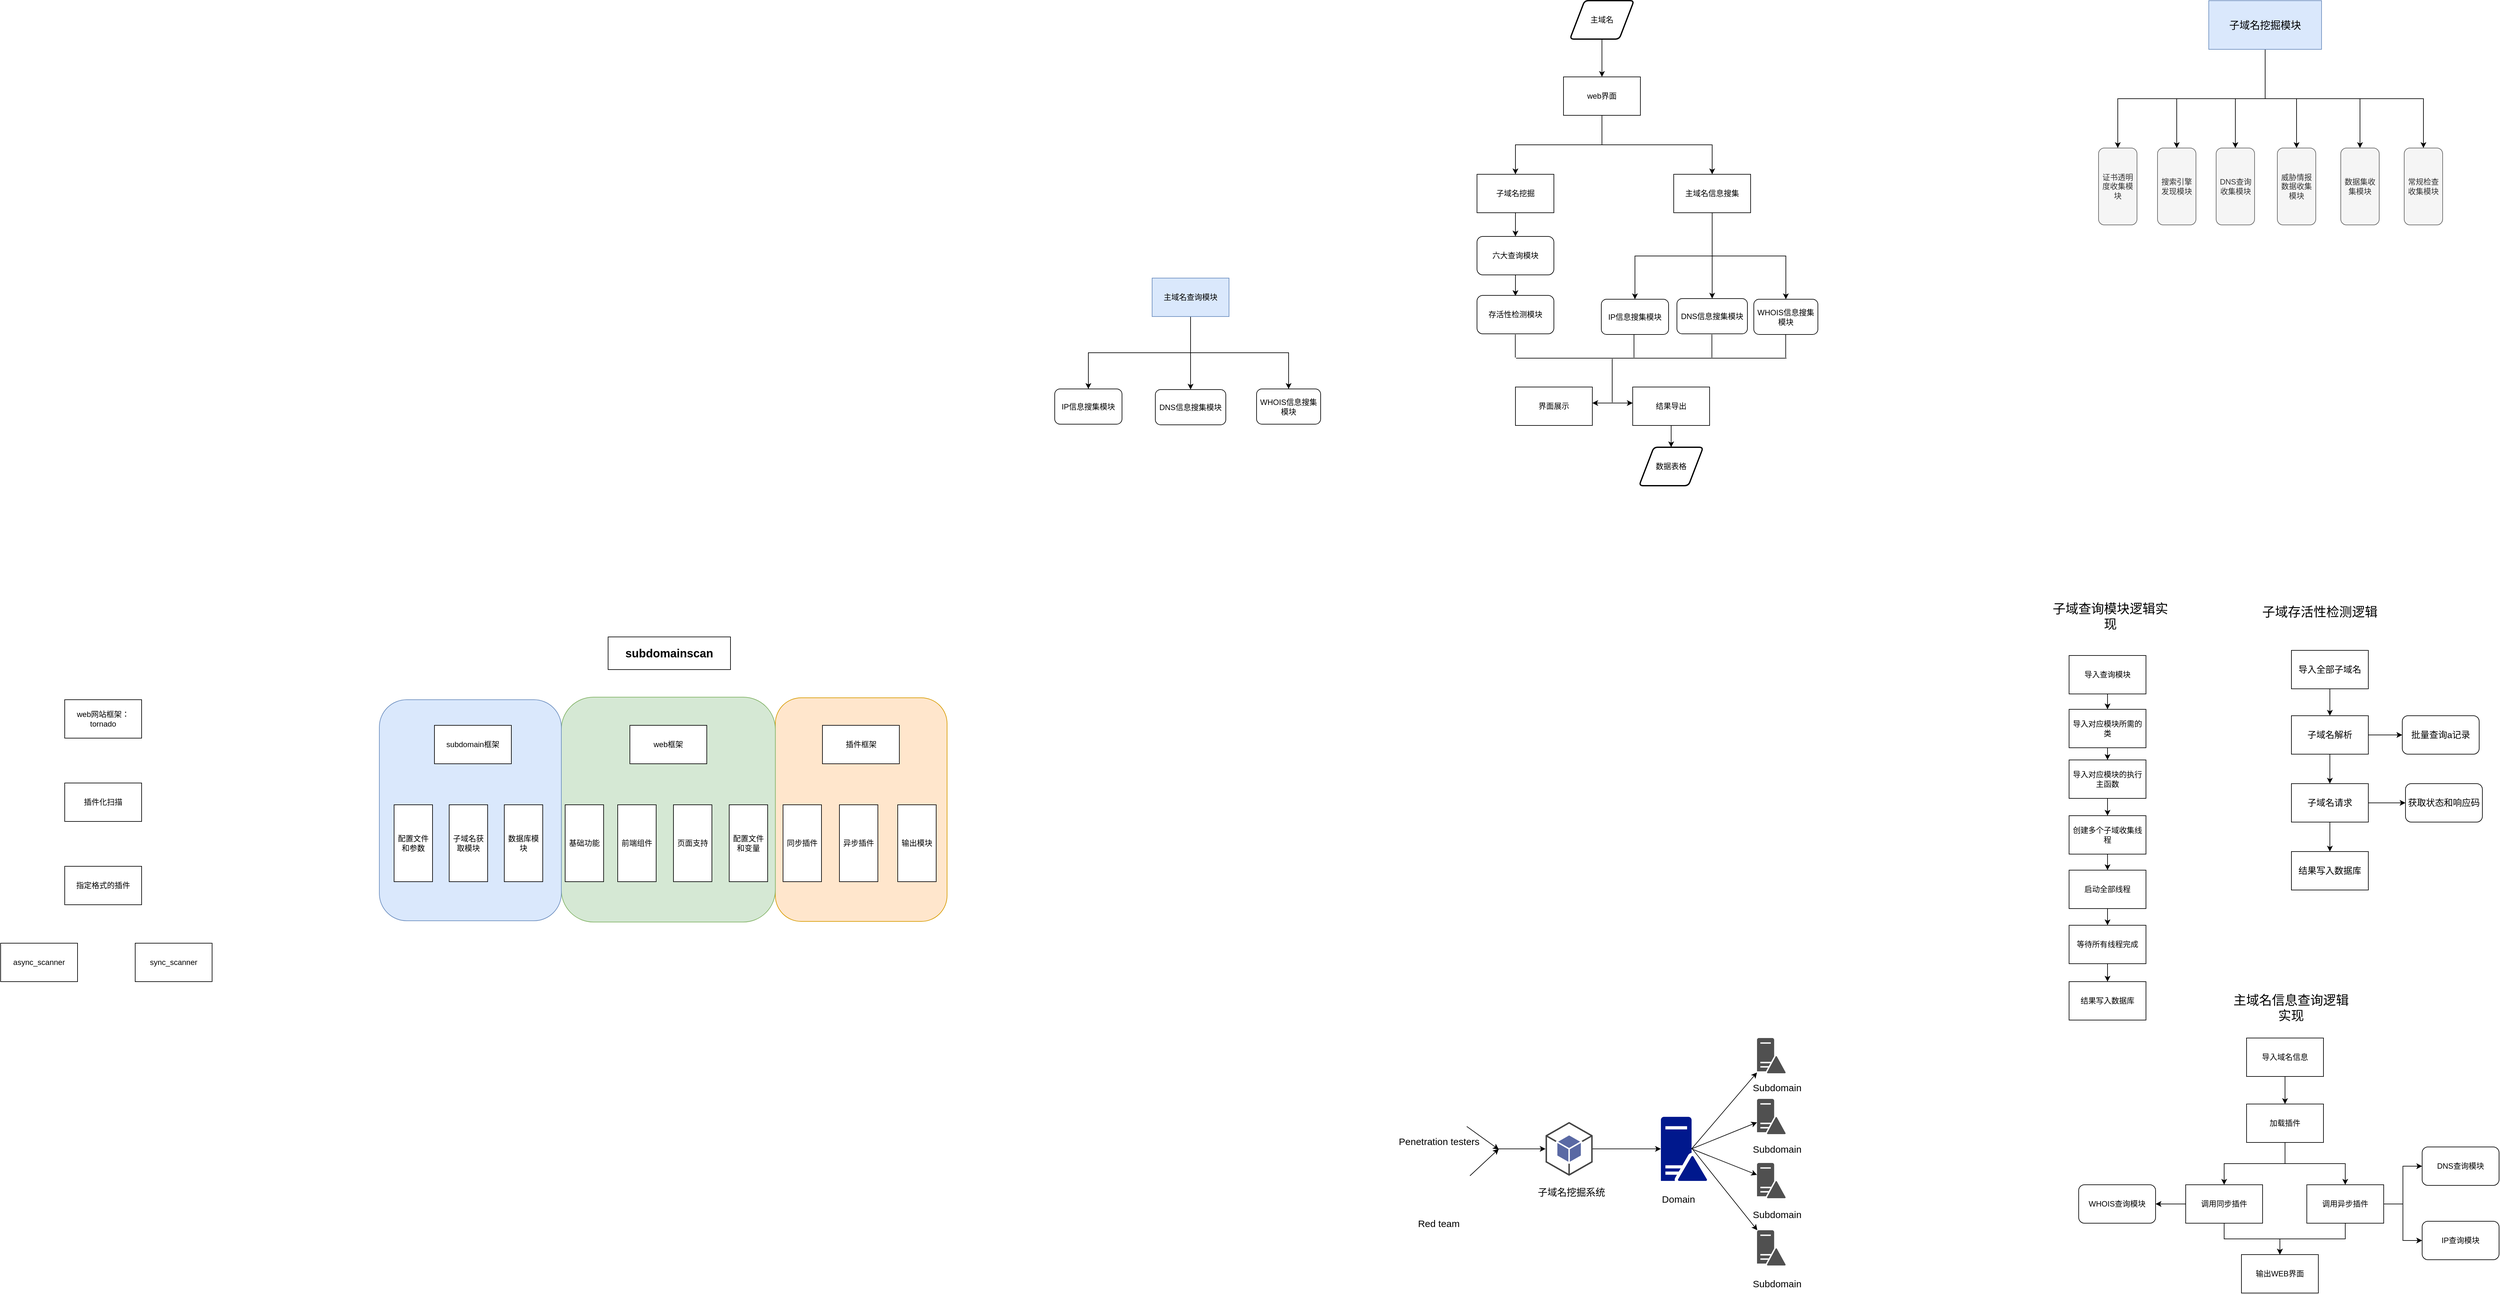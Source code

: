<mxfile version="14.5.10" type="github">
  <diagram id="-TnqgRemt8iON_DSXshh" name="第 1 页">
    <mxGraphModel dx="2092" dy="1896" grid="0" gridSize="10" guides="0" tooltips="1" connect="1" arrows="0" fold="1" page="0" pageScale="1" pageWidth="827" pageHeight="1169" math="0" shadow="0">
      <root>
        <mxCell id="0" />
        <mxCell id="1" parent="0" />
        <mxCell id="FTzmyQGYdH0gRvFszx5Y-140" value="" style="rounded=1;whiteSpace=wrap;html=1;fillColor=#ffe6cc;strokeColor=#d79b00;" vertex="1" parent="1">
          <mxGeometry x="586" y="209" width="268" height="349" as="geometry" />
        </mxCell>
        <mxCell id="FTzmyQGYdH0gRvFszx5Y-139" value="" style="rounded=1;whiteSpace=wrap;html=1;fillColor=#d5e8d4;strokeColor=#82b366;" vertex="1" parent="1">
          <mxGeometry x="252" y="208" width="334" height="351" as="geometry" />
        </mxCell>
        <mxCell id="FTzmyQGYdH0gRvFszx5Y-138" value="" style="rounded=1;whiteSpace=wrap;html=1;fillColor=#dae8fc;strokeColor=#6c8ebf;" vertex="1" parent="1">
          <mxGeometry x="-32" y="212" width="284" height="345" as="geometry" />
        </mxCell>
        <mxCell id="5hHE_V22IZPiuGBWdB13-1" value="subdomain框架" style="rounded=0;whiteSpace=wrap;html=1;" parent="1" vertex="1">
          <mxGeometry x="54" y="252" width="120" height="60" as="geometry" />
        </mxCell>
        <mxCell id="5hHE_V22IZPiuGBWdB13-2" value="&lt;b&gt;&lt;font style=&quot;font-size: 18px&quot;&gt;subdomainscan&lt;/font&gt;&lt;/b&gt;" style="rounded=0;whiteSpace=wrap;html=1;" parent="1" vertex="1">
          <mxGeometry x="325" y="114" width="191" height="51" as="geometry" />
        </mxCell>
        <mxCell id="5hHE_V22IZPiuGBWdB13-3" value="web网站框架：tornado" style="rounded=0;whiteSpace=wrap;html=1;" parent="1" vertex="1">
          <mxGeometry x="-523" y="212" width="120" height="60" as="geometry" />
        </mxCell>
        <mxCell id="5hHE_V22IZPiuGBWdB13-4" value="插件化扫描" style="rounded=0;whiteSpace=wrap;html=1;" parent="1" vertex="1">
          <mxGeometry x="-523" y="342" width="120" height="60" as="geometry" />
        </mxCell>
        <mxCell id="5hHE_V22IZPiuGBWdB13-5" value="指定格式的插件" style="rounded=0;whiteSpace=wrap;html=1;" parent="1" vertex="1">
          <mxGeometry x="-523" y="472" width="120" height="60" as="geometry" />
        </mxCell>
        <mxCell id="5hHE_V22IZPiuGBWdB13-6" value="async_scanner" style="rounded=0;whiteSpace=wrap;html=1;" parent="1" vertex="1">
          <mxGeometry x="-623" y="592" width="120" height="60" as="geometry" />
        </mxCell>
        <mxCell id="5hHE_V22IZPiuGBWdB13-7" value="&lt;span&gt;sync_scanner&lt;/span&gt;" style="rounded=0;whiteSpace=wrap;html=1;" parent="1" vertex="1">
          <mxGeometry x="-413" y="592" width="120" height="60" as="geometry" />
        </mxCell>
        <mxCell id="2zgNddeZh391g8JpcmfO-1" value="web框架" style="rounded=0;whiteSpace=wrap;html=1;" parent="1" vertex="1">
          <mxGeometry x="359" y="252" width="120" height="60" as="geometry" />
        </mxCell>
        <mxCell id="2zgNddeZh391g8JpcmfO-2" value="插件框架" style="rounded=0;whiteSpace=wrap;html=1;" parent="1" vertex="1">
          <mxGeometry x="659.5" y="252" width="120" height="60" as="geometry" />
        </mxCell>
        <mxCell id="2zgNddeZh391g8JpcmfO-3" value="基础功能" style="rounded=0;whiteSpace=wrap;html=1;direction=south;" parent="1" vertex="1">
          <mxGeometry x="258" y="376" width="60" height="120" as="geometry" />
        </mxCell>
        <mxCell id="2zgNddeZh391g8JpcmfO-4" value="" style="shape=image;html=1;verticalAlign=top;verticalLabelPosition=bottom;labelBackgroundColor=#ffffff;imageAspect=0;aspect=fixed;image=https://cdn0.iconfinder.com/data/icons/cyber-security-solid-threat-protection/512/Hacker_anonymous-128.png" parent="1" vertex="1">
          <mxGeometry x="1586" y="799" width="80" height="80" as="geometry" />
        </mxCell>
        <mxCell id="2zgNddeZh391g8JpcmfO-5" value="" style="shape=image;html=1;verticalAlign=top;verticalLabelPosition=bottom;labelBackgroundColor=#ffffff;imageAspect=0;aspect=fixed;image=https://cdn0.iconfinder.com/data/icons/kameleon-free-pack/110/Hacker-128.png" parent="1" vertex="1">
          <mxGeometry x="1572" y="920" width="109" height="109" as="geometry" />
        </mxCell>
        <mxCell id="2zgNddeZh391g8JpcmfO-7" value="" style="aspect=fixed;pointerEvents=1;shadow=0;dashed=0;html=1;strokeColor=none;labelPosition=center;verticalLabelPosition=bottom;verticalAlign=top;align=center;fillColor=#00188D;shape=mxgraph.mscae.enterprise.domain_controller" parent="1" vertex="1">
          <mxGeometry x="1968" y="863" width="72" height="100" as="geometry" />
        </mxCell>
        <mxCell id="2zgNddeZh391g8JpcmfO-9" value="" style="pointerEvents=1;shadow=0;dashed=0;html=1;strokeColor=none;fillColor=#505050;labelPosition=center;verticalLabelPosition=bottom;verticalAlign=top;outlineConnect=0;align=center;shape=mxgraph.office.servers.domain_controller;" parent="1" vertex="1">
          <mxGeometry x="2118" y="740" width="45" height="55" as="geometry" />
        </mxCell>
        <mxCell id="2zgNddeZh391g8JpcmfO-10" value="" style="pointerEvents=1;shadow=0;dashed=0;html=1;strokeColor=none;fillColor=#505050;labelPosition=center;verticalLabelPosition=bottom;verticalAlign=top;outlineConnect=0;align=center;shape=mxgraph.office.servers.domain_controller;" parent="1" vertex="1">
          <mxGeometry x="2118" y="1040" width="45" height="55" as="geometry" />
        </mxCell>
        <mxCell id="2zgNddeZh391g8JpcmfO-11" value="" style="pointerEvents=1;shadow=0;dashed=0;html=1;strokeColor=none;fillColor=#505050;labelPosition=center;verticalLabelPosition=bottom;verticalAlign=top;outlineConnect=0;align=center;shape=mxgraph.office.servers.domain_controller;" parent="1" vertex="1">
          <mxGeometry x="2118" y="935" width="45" height="55" as="geometry" />
        </mxCell>
        <mxCell id="2zgNddeZh391g8JpcmfO-12" value="" style="pointerEvents=1;shadow=0;dashed=0;html=1;strokeColor=none;fillColor=#505050;labelPosition=center;verticalLabelPosition=bottom;verticalAlign=top;outlineConnect=0;align=center;shape=mxgraph.office.servers.domain_controller;" parent="1" vertex="1">
          <mxGeometry x="2118" y="835" width="45" height="55" as="geometry" />
        </mxCell>
        <mxCell id="2zgNddeZh391g8JpcmfO-14" value="" style="outlineConnect=0;dashed=0;verticalLabelPosition=bottom;verticalAlign=top;align=center;html=1;shape=mxgraph.aws3.android;fillColor=#5A69A4;gradientColor=none;" parent="1" vertex="1">
          <mxGeometry x="1788" y="871" width="73.5" height="84" as="geometry" />
        </mxCell>
        <mxCell id="2zgNddeZh391g8JpcmfO-15" value="" style="endArrow=classic;html=1;entryX=0;entryY=0.5;entryDx=0;entryDy=0;entryPerimeter=0;" parent="1" target="2zgNddeZh391g8JpcmfO-14" edge="1">
          <mxGeometry width="50" height="50" relative="1" as="geometry">
            <mxPoint x="1713" y="913" as="sourcePoint" />
            <mxPoint x="1906" y="1030" as="targetPoint" />
          </mxGeometry>
        </mxCell>
        <mxCell id="2zgNddeZh391g8JpcmfO-16" value="" style="endArrow=classic;html=1;exitX=1;exitY=1;exitDx=0;exitDy=0;" parent="1" edge="1">
          <mxGeometry width="50" height="50" relative="1" as="geometry">
            <mxPoint x="1665" y="878" as="sourcePoint" />
            <mxPoint x="1715" y="914" as="targetPoint" />
          </mxGeometry>
        </mxCell>
        <mxCell id="2zgNddeZh391g8JpcmfO-17" value="" style="endArrow=classic;html=1;" parent="1" edge="1">
          <mxGeometry width="50" height="50" relative="1" as="geometry">
            <mxPoint x="1670" y="955" as="sourcePoint" />
            <mxPoint x="1715" y="913" as="targetPoint" />
          </mxGeometry>
        </mxCell>
        <mxCell id="2zgNddeZh391g8JpcmfO-18" value="&lt;font style=&quot;font-size: 15px&quot;&gt;Red team&lt;/font&gt;" style="text;html=1;strokeColor=none;fillColor=none;align=center;verticalAlign=middle;whiteSpace=wrap;rounded=0;" parent="1" vertex="1">
          <mxGeometry x="1570" y="1009" width="103" height="40" as="geometry" />
        </mxCell>
        <mxCell id="2zgNddeZh391g8JpcmfO-19" value="&lt;font style=&quot;font-size: 15px&quot;&gt;Penetration testers&lt;/font&gt;" style="text;whiteSpace=wrap;html=1;" parent="1" vertex="1">
          <mxGeometry x="1557" y="886" width="166.94" height="36.59" as="geometry" />
        </mxCell>
        <mxCell id="2zgNddeZh391g8JpcmfO-22" value="&lt;font style=&quot;font-size: 15px&quot;&gt;子域名挖掘系统&lt;/font&gt;" style="text;html=1;strokeColor=none;fillColor=none;align=center;verticalAlign=middle;whiteSpace=wrap;rounded=0;" parent="1" vertex="1">
          <mxGeometry x="1760" y="970" width="137.25" height="20" as="geometry" />
        </mxCell>
        <mxCell id="2zgNddeZh391g8JpcmfO-24" value="&lt;font style=&quot;font-size: 15px&quot;&gt;Domain&lt;/font&gt;" style="text;html=1;strokeColor=none;fillColor=none;align=center;verticalAlign=middle;whiteSpace=wrap;rounded=0;" parent="1" vertex="1">
          <mxGeometry x="1927" y="981" width="137.25" height="20" as="geometry" />
        </mxCell>
        <mxCell id="2zgNddeZh391g8JpcmfO-26" value="" style="endArrow=classic;html=1;exitX=1;exitY=0.5;exitDx=0;exitDy=0;exitPerimeter=0;entryX=0;entryY=0.5;entryDx=0;entryDy=0;entryPerimeter=0;" parent="1" source="2zgNddeZh391g8JpcmfO-14" target="2zgNddeZh391g8JpcmfO-7" edge="1">
          <mxGeometry width="50" height="50" relative="1" as="geometry">
            <mxPoint x="1945" y="1015" as="sourcePoint" />
            <mxPoint x="1995" y="965" as="targetPoint" />
          </mxGeometry>
        </mxCell>
        <mxCell id="2zgNddeZh391g8JpcmfO-27" value="&lt;font style=&quot;font-size: 15px&quot;&gt;Subdomain&lt;/font&gt;" style="text;html=1;strokeColor=none;fillColor=none;align=center;verticalAlign=middle;whiteSpace=wrap;rounded=0;" parent="1" vertex="1">
          <mxGeometry x="2081" y="807" width="137.25" height="20" as="geometry" />
        </mxCell>
        <mxCell id="2zgNddeZh391g8JpcmfO-29" value="&lt;font style=&quot;font-size: 15px&quot;&gt;Subdomain&lt;/font&gt;" style="text;html=1;strokeColor=none;fillColor=none;align=center;verticalAlign=middle;whiteSpace=wrap;rounded=0;" parent="1" vertex="1">
          <mxGeometry x="2081" y="1005" width="137.25" height="20" as="geometry" />
        </mxCell>
        <mxCell id="2zgNddeZh391g8JpcmfO-30" value="&lt;font style=&quot;font-size: 15px&quot;&gt;Subdomain&lt;/font&gt;" style="text;html=1;strokeColor=none;fillColor=none;align=center;verticalAlign=middle;whiteSpace=wrap;rounded=0;" parent="1" vertex="1">
          <mxGeometry x="2081" y="902.59" width="137.25" height="20" as="geometry" />
        </mxCell>
        <mxCell id="2zgNddeZh391g8JpcmfO-31" value="&lt;font style=&quot;font-size: 15px&quot;&gt;Subdomain&lt;/font&gt;" style="text;html=1;strokeColor=none;fillColor=none;align=center;verticalAlign=middle;whiteSpace=wrap;rounded=0;" parent="1" vertex="1">
          <mxGeometry x="2081" y="1113" width="137.25" height="20" as="geometry" />
        </mxCell>
        <mxCell id="2zgNddeZh391g8JpcmfO-32" value="" style="endArrow=classic;html=1;exitX=0.665;exitY=0.5;exitDx=0;exitDy=0;exitPerimeter=0;" parent="1" source="2zgNddeZh391g8JpcmfO-7" target="2zgNddeZh391g8JpcmfO-9" edge="1">
          <mxGeometry width="50" height="50" relative="1" as="geometry">
            <mxPoint x="1748" y="1127" as="sourcePoint" />
            <mxPoint x="1798" y="1077" as="targetPoint" />
          </mxGeometry>
        </mxCell>
        <mxCell id="2zgNddeZh391g8JpcmfO-33" value="" style="endArrow=classic;html=1;exitX=0.665;exitY=0.5;exitDx=0;exitDy=0;exitPerimeter=0;" parent="1" source="2zgNddeZh391g8JpcmfO-7" target="2zgNddeZh391g8JpcmfO-12" edge="1">
          <mxGeometry width="50" height="50" relative="1" as="geometry">
            <mxPoint x="1849" y="1103" as="sourcePoint" />
            <mxPoint x="1899" y="1053" as="targetPoint" />
          </mxGeometry>
        </mxCell>
        <mxCell id="2zgNddeZh391g8JpcmfO-34" value="" style="endArrow=classic;html=1;exitX=0.665;exitY=0.5;exitDx=0;exitDy=0;exitPerimeter=0;" parent="1" source="2zgNddeZh391g8JpcmfO-7" target="2zgNddeZh391g8JpcmfO-11" edge="1">
          <mxGeometry width="50" height="50" relative="1" as="geometry">
            <mxPoint x="1846" y="1101" as="sourcePoint" />
            <mxPoint x="1896" y="1051" as="targetPoint" />
          </mxGeometry>
        </mxCell>
        <mxCell id="2zgNddeZh391g8JpcmfO-35" value="" style="endArrow=classic;html=1;" parent="1" target="2zgNddeZh391g8JpcmfO-10" edge="1">
          <mxGeometry width="50" height="50" relative="1" as="geometry">
            <mxPoint x="2017" y="913" as="sourcePoint" />
            <mxPoint x="1880" y="1033" as="targetPoint" />
          </mxGeometry>
        </mxCell>
        <mxCell id="FTzmyQGYdH0gRvFszx5Y-32" style="edgeStyle=orthogonalEdgeStyle;rounded=0;orthogonalLoop=1;jettySize=auto;html=1;exitX=0.5;exitY=1;exitDx=0;exitDy=0;" edge="1" parent="1" source="FTzmyQGYdH0gRvFszx5Y-19" target="FTzmyQGYdH0gRvFszx5Y-21">
          <mxGeometry relative="1" as="geometry" />
        </mxCell>
        <mxCell id="FTzmyQGYdH0gRvFszx5Y-33" style="edgeStyle=orthogonalEdgeStyle;rounded=0;orthogonalLoop=1;jettySize=auto;html=1;exitX=0.5;exitY=1;exitDx=0;exitDy=0;" edge="1" parent="1" source="FTzmyQGYdH0gRvFszx5Y-19" target="FTzmyQGYdH0gRvFszx5Y-20">
          <mxGeometry relative="1" as="geometry" />
        </mxCell>
        <mxCell id="FTzmyQGYdH0gRvFszx5Y-19" value="web界面" style="rounded=0;whiteSpace=wrap;html=1;" vertex="1" parent="1">
          <mxGeometry x="1816" y="-760" width="120" height="60" as="geometry" />
        </mxCell>
        <mxCell id="FTzmyQGYdH0gRvFszx5Y-42" style="edgeStyle=orthogonalEdgeStyle;rounded=0;orthogonalLoop=1;jettySize=auto;html=1;entryX=0.5;entryY=0;entryDx=0;entryDy=0;" edge="1" parent="1" source="FTzmyQGYdH0gRvFszx5Y-20" target="FTzmyQGYdH0gRvFszx5Y-41">
          <mxGeometry relative="1" as="geometry" />
        </mxCell>
        <mxCell id="FTzmyQGYdH0gRvFszx5Y-20" value="子域名挖掘" style="rounded=0;whiteSpace=wrap;html=1;" vertex="1" parent="1">
          <mxGeometry x="1681" y="-608" width="120" height="60" as="geometry" />
        </mxCell>
        <mxCell id="FTzmyQGYdH0gRvFszx5Y-38" style="edgeStyle=orthogonalEdgeStyle;rounded=0;orthogonalLoop=1;jettySize=auto;html=1;exitX=0.5;exitY=1;exitDx=0;exitDy=0;" edge="1" parent="1" source="FTzmyQGYdH0gRvFszx5Y-21" target="FTzmyQGYdH0gRvFszx5Y-35">
          <mxGeometry relative="1" as="geometry" />
        </mxCell>
        <mxCell id="FTzmyQGYdH0gRvFszx5Y-39" style="edgeStyle=orthogonalEdgeStyle;rounded=0;orthogonalLoop=1;jettySize=auto;html=1;entryX=0.5;entryY=0;entryDx=0;entryDy=0;" edge="1" parent="1" source="FTzmyQGYdH0gRvFszx5Y-21" target="FTzmyQGYdH0gRvFszx5Y-36">
          <mxGeometry relative="1" as="geometry" />
        </mxCell>
        <mxCell id="FTzmyQGYdH0gRvFszx5Y-40" style="edgeStyle=orthogonalEdgeStyle;rounded=0;orthogonalLoop=1;jettySize=auto;html=1;exitX=0.5;exitY=1;exitDx=0;exitDy=0;" edge="1" parent="1" source="FTzmyQGYdH0gRvFszx5Y-21" target="FTzmyQGYdH0gRvFszx5Y-37">
          <mxGeometry relative="1" as="geometry" />
        </mxCell>
        <mxCell id="FTzmyQGYdH0gRvFszx5Y-21" value="主域名信息搜集" style="rounded=0;whiteSpace=wrap;html=1;" vertex="1" parent="1">
          <mxGeometry x="1988" y="-608" width="120" height="60" as="geometry" />
        </mxCell>
        <mxCell id="FTzmyQGYdH0gRvFszx5Y-50" style="edgeStyle=orthogonalEdgeStyle;rounded=0;orthogonalLoop=1;jettySize=auto;html=1;entryX=0.5;entryY=0;entryDx=0;entryDy=0;" edge="1" parent="1" source="FTzmyQGYdH0gRvFszx5Y-23" target="FTzmyQGYdH0gRvFszx5Y-49">
          <mxGeometry relative="1" as="geometry" />
        </mxCell>
        <mxCell id="FTzmyQGYdH0gRvFszx5Y-23" value="结果导出" style="rounded=0;whiteSpace=wrap;html=1;" vertex="1" parent="1">
          <mxGeometry x="1924" y="-276" width="120" height="60" as="geometry" />
        </mxCell>
        <mxCell id="FTzmyQGYdH0gRvFszx5Y-24" value="界面展示" style="rounded=0;whiteSpace=wrap;html=1;" vertex="1" parent="1">
          <mxGeometry x="1741" y="-276" width="120" height="60" as="geometry" />
        </mxCell>
        <mxCell id="FTzmyQGYdH0gRvFszx5Y-31" style="edgeStyle=orthogonalEdgeStyle;rounded=0;orthogonalLoop=1;jettySize=auto;html=1;entryX=0.5;entryY=0;entryDx=0;entryDy=0;" edge="1" parent="1" source="FTzmyQGYdH0gRvFszx5Y-26" target="FTzmyQGYdH0gRvFszx5Y-19">
          <mxGeometry relative="1" as="geometry" />
        </mxCell>
        <mxCell id="FTzmyQGYdH0gRvFszx5Y-26" value="主域名" style="shape=parallelogram;html=1;strokeWidth=2;perimeter=parallelogramPerimeter;whiteSpace=wrap;rounded=1;arcSize=12;size=0.23;" vertex="1" parent="1">
          <mxGeometry x="1826" y="-879" width="100" height="60" as="geometry" />
        </mxCell>
        <mxCell id="FTzmyQGYdH0gRvFszx5Y-35" value="IP信息搜集模块" style="rounded=1;whiteSpace=wrap;html=1;" vertex="1" parent="1">
          <mxGeometry x="1875" y="-413" width="105" height="55" as="geometry" />
        </mxCell>
        <mxCell id="FTzmyQGYdH0gRvFszx5Y-36" value="DNS信息搜集模块" style="rounded=1;whiteSpace=wrap;html=1;" vertex="1" parent="1">
          <mxGeometry x="1993" y="-414" width="110" height="55" as="geometry" />
        </mxCell>
        <mxCell id="FTzmyQGYdH0gRvFszx5Y-37" value="WHOIS信息搜集模块" style="rounded=1;whiteSpace=wrap;html=1;" vertex="1" parent="1">
          <mxGeometry x="2113" y="-413" width="100" height="55" as="geometry" />
        </mxCell>
        <mxCell id="FTzmyQGYdH0gRvFszx5Y-43" style="edgeStyle=orthogonalEdgeStyle;rounded=0;orthogonalLoop=1;jettySize=auto;html=1;" edge="1" parent="1" source="FTzmyQGYdH0gRvFszx5Y-41">
          <mxGeometry relative="1" as="geometry">
            <mxPoint x="1741" y="-418" as="targetPoint" />
          </mxGeometry>
        </mxCell>
        <mxCell id="FTzmyQGYdH0gRvFszx5Y-41" value="六大查询模块" style="rounded=1;whiteSpace=wrap;html=1;" vertex="1" parent="1">
          <mxGeometry x="1681" y="-511" width="120" height="60" as="geometry" />
        </mxCell>
        <mxCell id="FTzmyQGYdH0gRvFszx5Y-49" value="数据表格" style="shape=parallelogram;html=1;strokeWidth=2;perimeter=parallelogramPerimeter;whiteSpace=wrap;rounded=1;arcSize=12;size=0.23;" vertex="1" parent="1">
          <mxGeometry x="1934" y="-182" width="100" height="60" as="geometry" />
        </mxCell>
        <mxCell id="FTzmyQGYdH0gRvFszx5Y-52" value="" style="endArrow=none;html=1;" edge="1" parent="1">
          <mxGeometry width="50" height="50" relative="1" as="geometry">
            <mxPoint x="1892" y="-252" as="sourcePoint" />
            <mxPoint x="1892" y="-320" as="targetPoint" />
          </mxGeometry>
        </mxCell>
        <mxCell id="FTzmyQGYdH0gRvFszx5Y-57" value="" style="endArrow=none;html=1;strokeColor=#000000;" edge="1" parent="1">
          <mxGeometry width="50" height="50" relative="1" as="geometry">
            <mxPoint x="1742" y="-321" as="sourcePoint" />
            <mxPoint x="2164" y="-321" as="targetPoint" />
          </mxGeometry>
        </mxCell>
        <mxCell id="FTzmyQGYdH0gRvFszx5Y-58" value="" style="endArrow=none;html=1;strokeColor=#000000;" edge="1" parent="1">
          <mxGeometry width="50" height="50" relative="1" as="geometry">
            <mxPoint x="1926" y="-322" as="sourcePoint" />
            <mxPoint x="1926" y="-358" as="targetPoint" />
          </mxGeometry>
        </mxCell>
        <mxCell id="FTzmyQGYdH0gRvFszx5Y-59" value="" style="endArrow=none;html=1;strokeColor=#000000;" edge="1" parent="1">
          <mxGeometry width="50" height="50" relative="1" as="geometry">
            <mxPoint x="2162.76" y="-322" as="sourcePoint" />
            <mxPoint x="2162.76" y="-358" as="targetPoint" />
          </mxGeometry>
        </mxCell>
        <mxCell id="FTzmyQGYdH0gRvFszx5Y-60" value="" style="endArrow=none;html=1;strokeColor=#000000;" edge="1" parent="1">
          <mxGeometry width="50" height="50" relative="1" as="geometry">
            <mxPoint x="2047.58" y="-322" as="sourcePoint" />
            <mxPoint x="2047.58" y="-358" as="targetPoint" />
          </mxGeometry>
        </mxCell>
        <mxCell id="FTzmyQGYdH0gRvFszx5Y-61" value="" style="endArrow=none;html=1;strokeColor=#000000;" edge="1" parent="1">
          <mxGeometry width="50" height="50" relative="1" as="geometry">
            <mxPoint x="1740.8" y="-322" as="sourcePoint" />
            <mxPoint x="1740.8" y="-358" as="targetPoint" />
          </mxGeometry>
        </mxCell>
        <mxCell id="FTzmyQGYdH0gRvFszx5Y-62" value="" style="endArrow=classic;html=1;strokeColor=#000000;" edge="1" parent="1">
          <mxGeometry width="50" height="50" relative="1" as="geometry">
            <mxPoint x="1898" y="-251" as="sourcePoint" />
            <mxPoint x="1861" y="-251" as="targetPoint" />
          </mxGeometry>
        </mxCell>
        <mxCell id="FTzmyQGYdH0gRvFszx5Y-63" value="" style="endArrow=classic;html=1;strokeColor=#000000;" edge="1" parent="1">
          <mxGeometry width="50" height="50" relative="1" as="geometry">
            <mxPoint x="1887" y="-251" as="sourcePoint" />
            <mxPoint x="1924" y="-251" as="targetPoint" />
          </mxGeometry>
        </mxCell>
        <mxCell id="FTzmyQGYdH0gRvFszx5Y-64" value="证书透明度收集模块" style="rounded=1;whiteSpace=wrap;html=1;direction=south;fillColor=#f5f5f5;strokeColor=#666666;fontColor=#333333;" vertex="1" parent="1">
          <mxGeometry x="2651" y="-649" width="60" height="120" as="geometry" />
        </mxCell>
        <mxCell id="FTzmyQGYdH0gRvFszx5Y-72" style="edgeStyle=elbowEdgeStyle;rounded=0;orthogonalLoop=1;jettySize=auto;html=1;exitX=0.5;exitY=1;exitDx=0;exitDy=0;entryX=0;entryY=0.5;entryDx=0;entryDy=0;startArrow=none;startFill=0;endArrow=classic;endFill=1;strokeColor=#000000;elbow=vertical;" edge="1" parent="1" source="FTzmyQGYdH0gRvFszx5Y-65" target="FTzmyQGYdH0gRvFszx5Y-64">
          <mxGeometry relative="1" as="geometry" />
        </mxCell>
        <mxCell id="FTzmyQGYdH0gRvFszx5Y-73" style="edgeStyle=elbowEdgeStyle;rounded=0;orthogonalLoop=1;jettySize=auto;elbow=vertical;html=1;exitX=0.5;exitY=1;exitDx=0;exitDy=0;entryX=0;entryY=0.5;entryDx=0;entryDy=0;startArrow=none;startFill=0;endArrow=classic;endFill=1;strokeColor=#000000;" edge="1" parent="1" source="FTzmyQGYdH0gRvFszx5Y-65" target="FTzmyQGYdH0gRvFszx5Y-70">
          <mxGeometry relative="1" as="geometry" />
        </mxCell>
        <mxCell id="FTzmyQGYdH0gRvFszx5Y-74" style="edgeStyle=elbowEdgeStyle;rounded=0;orthogonalLoop=1;jettySize=auto;elbow=vertical;html=1;exitX=0.5;exitY=1;exitDx=0;exitDy=0;entryX=0;entryY=0.5;entryDx=0;entryDy=0;startArrow=none;startFill=0;endArrow=classic;endFill=1;strokeColor=#000000;" edge="1" parent="1" source="FTzmyQGYdH0gRvFszx5Y-65" target="FTzmyQGYdH0gRvFszx5Y-69">
          <mxGeometry relative="1" as="geometry" />
        </mxCell>
        <mxCell id="FTzmyQGYdH0gRvFszx5Y-75" style="edgeStyle=elbowEdgeStyle;rounded=0;orthogonalLoop=1;jettySize=auto;elbow=vertical;html=1;exitX=0.5;exitY=1;exitDx=0;exitDy=0;startArrow=none;startFill=0;endArrow=classic;endFill=1;strokeColor=#000000;" edge="1" parent="1" source="FTzmyQGYdH0gRvFszx5Y-65" target="FTzmyQGYdH0gRvFszx5Y-68">
          <mxGeometry relative="1" as="geometry" />
        </mxCell>
        <mxCell id="FTzmyQGYdH0gRvFszx5Y-76" style="edgeStyle=elbowEdgeStyle;rounded=0;orthogonalLoop=1;jettySize=auto;elbow=vertical;html=1;exitX=0.5;exitY=1;exitDx=0;exitDy=0;startArrow=none;startFill=0;endArrow=classic;endFill=1;strokeColor=#000000;" edge="1" parent="1" source="FTzmyQGYdH0gRvFszx5Y-65" target="FTzmyQGYdH0gRvFszx5Y-67">
          <mxGeometry relative="1" as="geometry" />
        </mxCell>
        <mxCell id="FTzmyQGYdH0gRvFszx5Y-77" style="edgeStyle=elbowEdgeStyle;rounded=0;orthogonalLoop=1;jettySize=auto;elbow=vertical;html=1;exitX=0.5;exitY=1;exitDx=0;exitDy=0;entryX=0;entryY=0.5;entryDx=0;entryDy=0;startArrow=none;startFill=0;endArrow=classic;endFill=1;strokeColor=#000000;" edge="1" parent="1" source="FTzmyQGYdH0gRvFszx5Y-65" target="FTzmyQGYdH0gRvFszx5Y-66">
          <mxGeometry relative="1" as="geometry" />
        </mxCell>
        <mxCell id="FTzmyQGYdH0gRvFszx5Y-65" value="&lt;span&gt;&lt;font style=&quot;font-size: 16px&quot;&gt;子域名挖掘模块&lt;/font&gt;&lt;/span&gt;" style="rounded=0;whiteSpace=wrap;html=1;fillColor=#dae8fc;strokeColor=#6c8ebf;" vertex="1" parent="1">
          <mxGeometry x="2823" y="-879" width="176" height="76" as="geometry" />
        </mxCell>
        <mxCell id="FTzmyQGYdH0gRvFszx5Y-66" value="常规检查收集模块" style="rounded=1;whiteSpace=wrap;html=1;direction=south;fillColor=#f5f5f5;strokeColor=#666666;fontColor=#333333;" vertex="1" parent="1">
          <mxGeometry x="3128" y="-649" width="60" height="120" as="geometry" />
        </mxCell>
        <mxCell id="FTzmyQGYdH0gRvFszx5Y-67" value="&lt;span style=&quot;font-weight: normal&quot;&gt;数据集收集模块&lt;/span&gt;" style="rounded=1;whiteSpace=wrap;html=1;fontStyle=1;direction=south;fillColor=#f5f5f5;strokeColor=#666666;fontColor=#333333;" vertex="1" parent="1">
          <mxGeometry x="3029" y="-649" width="60" height="120" as="geometry" />
        </mxCell>
        <mxCell id="FTzmyQGYdH0gRvFszx5Y-68" value="威胁情报数据收集模块" style="rounded=1;whiteSpace=wrap;html=1;fontStyle=0;direction=south;fillColor=#f5f5f5;strokeColor=#666666;fontColor=#333333;" vertex="1" parent="1">
          <mxGeometry x="2930" y="-649" width="60" height="120" as="geometry" />
        </mxCell>
        <mxCell id="FTzmyQGYdH0gRvFszx5Y-69" value="DNS查询收集模块" style="rounded=1;whiteSpace=wrap;html=1;direction=south;fillColor=#f5f5f5;strokeColor=#666666;fontColor=#333333;" vertex="1" parent="1">
          <mxGeometry x="2834.5" y="-649" width="60" height="120" as="geometry" />
        </mxCell>
        <mxCell id="FTzmyQGYdH0gRvFszx5Y-70" value="搜索引擎发现模块" style="rounded=1;whiteSpace=wrap;html=1;fontStyle=0;direction=south;fillColor=#f5f5f5;strokeColor=#666666;fontColor=#333333;" vertex="1" parent="1">
          <mxGeometry x="2743" y="-649" width="60" height="120" as="geometry" />
        </mxCell>
        <mxCell id="FTzmyQGYdH0gRvFszx5Y-78" value="&lt;span&gt;存活性检测模块&lt;/span&gt;" style="rounded=1;whiteSpace=wrap;html=1;" vertex="1" parent="1">
          <mxGeometry x="1681" y="-419" width="120" height="60" as="geometry" />
        </mxCell>
        <mxCell id="FTzmyQGYdH0gRvFszx5Y-100" style="edgeStyle=elbowEdgeStyle;rounded=0;orthogonalLoop=1;jettySize=auto;elbow=vertical;html=1;exitX=0.5;exitY=1;exitDx=0;exitDy=0;entryX=0.5;entryY=0;entryDx=0;entryDy=0;startArrow=none;startFill=0;endArrow=classic;endFill=1;strokeColor=#000000;" edge="1" parent="1" source="FTzmyQGYdH0gRvFszx5Y-79" target="FTzmyQGYdH0gRvFszx5Y-81">
          <mxGeometry relative="1" as="geometry" />
        </mxCell>
        <mxCell id="FTzmyQGYdH0gRvFszx5Y-79" value="导入查询模块" style="rounded=0;whiteSpace=wrap;html=1;" vertex="1" parent="1">
          <mxGeometry x="2605" y="143" width="120" height="60" as="geometry" />
        </mxCell>
        <mxCell id="FTzmyQGYdH0gRvFszx5Y-102" style="edgeStyle=elbowEdgeStyle;rounded=0;orthogonalLoop=1;jettySize=auto;elbow=vertical;html=1;exitX=0.5;exitY=1;exitDx=0;exitDy=0;startArrow=none;startFill=0;endArrow=classic;endFill=1;strokeColor=#000000;" edge="1" parent="1" source="FTzmyQGYdH0gRvFszx5Y-80" target="FTzmyQGYdH0gRvFszx5Y-82">
          <mxGeometry relative="1" as="geometry" />
        </mxCell>
        <mxCell id="FTzmyQGYdH0gRvFszx5Y-80" value="导入对应模块的执行主函数" style="rounded=0;whiteSpace=wrap;html=1;" vertex="1" parent="1">
          <mxGeometry x="2605" y="306" width="120" height="60" as="geometry" />
        </mxCell>
        <mxCell id="FTzmyQGYdH0gRvFszx5Y-101" style="edgeStyle=elbowEdgeStyle;rounded=0;orthogonalLoop=1;jettySize=auto;elbow=vertical;html=1;exitX=0.5;exitY=1;exitDx=0;exitDy=0;entryX=0.5;entryY=0;entryDx=0;entryDy=0;startArrow=none;startFill=0;endArrow=classic;endFill=1;strokeColor=#000000;" edge="1" parent="1" source="FTzmyQGYdH0gRvFszx5Y-81" target="FTzmyQGYdH0gRvFszx5Y-80">
          <mxGeometry relative="1" as="geometry" />
        </mxCell>
        <mxCell id="FTzmyQGYdH0gRvFszx5Y-81" value="导入对应模块所需的类" style="rounded=0;whiteSpace=wrap;html=1;" vertex="1" parent="1">
          <mxGeometry x="2605" y="227" width="120" height="60" as="geometry" />
        </mxCell>
        <mxCell id="FTzmyQGYdH0gRvFszx5Y-103" style="edgeStyle=elbowEdgeStyle;rounded=0;orthogonalLoop=1;jettySize=auto;elbow=vertical;html=1;exitX=0.5;exitY=1;exitDx=0;exitDy=0;entryX=0.5;entryY=0;entryDx=0;entryDy=0;startArrow=none;startFill=0;endArrow=classic;endFill=1;strokeColor=#000000;" edge="1" parent="1" source="FTzmyQGYdH0gRvFszx5Y-82" target="FTzmyQGYdH0gRvFszx5Y-83">
          <mxGeometry relative="1" as="geometry" />
        </mxCell>
        <mxCell id="FTzmyQGYdH0gRvFszx5Y-82" value="创建多个子域收集线程" style="rounded=0;whiteSpace=wrap;html=1;" vertex="1" parent="1">
          <mxGeometry x="2605" y="393" width="120" height="60" as="geometry" />
        </mxCell>
        <mxCell id="FTzmyQGYdH0gRvFszx5Y-104" style="edgeStyle=elbowEdgeStyle;rounded=0;orthogonalLoop=1;jettySize=auto;elbow=vertical;html=1;exitX=0.5;exitY=1;exitDx=0;exitDy=0;entryX=0.5;entryY=0;entryDx=0;entryDy=0;startArrow=none;startFill=0;endArrow=classic;endFill=1;strokeColor=#000000;" edge="1" parent="1" source="FTzmyQGYdH0gRvFszx5Y-83" target="FTzmyQGYdH0gRvFszx5Y-84">
          <mxGeometry relative="1" as="geometry" />
        </mxCell>
        <mxCell id="FTzmyQGYdH0gRvFszx5Y-83" value="启动全部线程" style="rounded=0;whiteSpace=wrap;html=1;" vertex="1" parent="1">
          <mxGeometry x="2605" y="478" width="120" height="60" as="geometry" />
        </mxCell>
        <mxCell id="FTzmyQGYdH0gRvFszx5Y-105" style="edgeStyle=elbowEdgeStyle;rounded=0;orthogonalLoop=1;jettySize=auto;elbow=vertical;html=1;exitX=0.5;exitY=1;exitDx=0;exitDy=0;entryX=0.5;entryY=0;entryDx=0;entryDy=0;startArrow=none;startFill=0;endArrow=classic;endFill=1;strokeColor=#000000;" edge="1" parent="1" source="FTzmyQGYdH0gRvFszx5Y-84" target="FTzmyQGYdH0gRvFszx5Y-85">
          <mxGeometry relative="1" as="geometry" />
        </mxCell>
        <mxCell id="FTzmyQGYdH0gRvFszx5Y-84" value="等待所有线程完成" style="rounded=0;whiteSpace=wrap;html=1;" vertex="1" parent="1">
          <mxGeometry x="2605" y="564" width="120" height="60" as="geometry" />
        </mxCell>
        <mxCell id="FTzmyQGYdH0gRvFszx5Y-85" value="结果写入数据库" style="rounded=0;whiteSpace=wrap;html=1;" vertex="1" parent="1">
          <mxGeometry x="2605" y="652" width="120" height="60" as="geometry" />
        </mxCell>
        <mxCell id="FTzmyQGYdH0gRvFszx5Y-86" value="&lt;font style=&quot;font-size: 20px&quot;&gt;子域查询模块逻辑实现&lt;/font&gt;" style="text;html=1;strokeColor=none;fillColor=none;align=center;verticalAlign=middle;whiteSpace=wrap;rounded=0;" vertex="1" parent="1">
          <mxGeometry x="2573" y="54" width="193" height="53" as="geometry" />
        </mxCell>
        <mxCell id="FTzmyQGYdH0gRvFszx5Y-87" value="&lt;font style=&quot;font-size: 20px&quot;&gt;子域存活性检测逻辑&lt;/font&gt;" style="text;html=1;strokeColor=none;fillColor=none;align=center;verticalAlign=middle;whiteSpace=wrap;rounded=0;" vertex="1" parent="1">
          <mxGeometry x="2900" y="47" width="193" height="53" as="geometry" />
        </mxCell>
        <mxCell id="FTzmyQGYdH0gRvFszx5Y-94" style="edgeStyle=elbowEdgeStyle;rounded=0;orthogonalLoop=1;jettySize=auto;elbow=vertical;html=1;exitX=1;exitY=0.5;exitDx=0;exitDy=0;startArrow=none;startFill=0;endArrow=classic;endFill=1;strokeColor=#000000;" edge="1" parent="1" source="FTzmyQGYdH0gRvFszx5Y-88" target="FTzmyQGYdH0gRvFszx5Y-91">
          <mxGeometry relative="1" as="geometry" />
        </mxCell>
        <mxCell id="FTzmyQGYdH0gRvFszx5Y-98" style="edgeStyle=elbowEdgeStyle;rounded=0;orthogonalLoop=1;jettySize=auto;elbow=vertical;html=1;exitX=0.5;exitY=1;exitDx=0;exitDy=0;startArrow=none;startFill=0;endArrow=classic;endFill=1;strokeColor=#000000;" edge="1" parent="1" source="FTzmyQGYdH0gRvFszx5Y-88" target="FTzmyQGYdH0gRvFszx5Y-90">
          <mxGeometry relative="1" as="geometry" />
        </mxCell>
        <mxCell id="FTzmyQGYdH0gRvFszx5Y-88" value="&lt;div style=&quot;text-align: left ; line-height: 1.75&quot;&gt;&lt;font style=&quot;font-size: 14px&quot;&gt;子域名解析&lt;/font&gt;&lt;/div&gt;" style="rounded=0;whiteSpace=wrap;html=1;" vertex="1" parent="1">
          <mxGeometry x="2952" y="237" width="120" height="60" as="geometry" />
        </mxCell>
        <mxCell id="FTzmyQGYdH0gRvFszx5Y-97" style="edgeStyle=elbowEdgeStyle;rounded=0;orthogonalLoop=1;jettySize=auto;elbow=vertical;html=1;exitX=0.5;exitY=1;exitDx=0;exitDy=0;entryX=0.5;entryY=0;entryDx=0;entryDy=0;startArrow=none;startFill=0;endArrow=classic;endFill=1;strokeColor=#000000;" edge="1" parent="1" source="FTzmyQGYdH0gRvFszx5Y-89" target="FTzmyQGYdH0gRvFszx5Y-88">
          <mxGeometry relative="1" as="geometry" />
        </mxCell>
        <mxCell id="FTzmyQGYdH0gRvFszx5Y-89" value="&lt;font style=&quot;font-size: 14px&quot;&gt;导入全部子域名&lt;/font&gt;" style="rounded=0;whiteSpace=wrap;html=1;" vertex="1" parent="1">
          <mxGeometry x="2952" y="135" width="120" height="60" as="geometry" />
        </mxCell>
        <mxCell id="FTzmyQGYdH0gRvFszx5Y-96" style="edgeStyle=elbowEdgeStyle;rounded=0;orthogonalLoop=1;jettySize=auto;elbow=vertical;html=1;exitX=1;exitY=0.5;exitDx=0;exitDy=0;entryX=0;entryY=0.5;entryDx=0;entryDy=0;startArrow=none;startFill=0;endArrow=classic;endFill=1;strokeColor=#000000;" edge="1" parent="1" source="FTzmyQGYdH0gRvFszx5Y-90" target="FTzmyQGYdH0gRvFszx5Y-92">
          <mxGeometry relative="1" as="geometry" />
        </mxCell>
        <mxCell id="FTzmyQGYdH0gRvFszx5Y-99" style="edgeStyle=elbowEdgeStyle;rounded=0;orthogonalLoop=1;jettySize=auto;elbow=vertical;html=1;exitX=0.5;exitY=1;exitDx=0;exitDy=0;startArrow=none;startFill=0;endArrow=classic;endFill=1;strokeColor=#000000;" edge="1" parent="1" source="FTzmyQGYdH0gRvFszx5Y-90" target="FTzmyQGYdH0gRvFszx5Y-93">
          <mxGeometry relative="1" as="geometry" />
        </mxCell>
        <mxCell id="FTzmyQGYdH0gRvFszx5Y-90" value="&lt;div style=&quot;text-align: left ; line-height: 1.75 ; font-size: 14px&quot;&gt;子域名请求&lt;/div&gt;" style="rounded=0;whiteSpace=wrap;html=1;" vertex="1" parent="1">
          <mxGeometry x="2952" y="343" width="120" height="60" as="geometry" />
        </mxCell>
        <mxCell id="FTzmyQGYdH0gRvFszx5Y-91" value="&lt;div style=&quot;text-align: left ; line-height: 1.75 ; font-size: 14px&quot;&gt;批量查询a记录&lt;/div&gt;" style="rounded=1;whiteSpace=wrap;html=1;" vertex="1" parent="1">
          <mxGeometry x="3125" y="237" width="120" height="60" as="geometry" />
        </mxCell>
        <mxCell id="FTzmyQGYdH0gRvFszx5Y-92" value="&lt;div style=&quot;text-align: left ; line-height: 1.75 ; font-size: 14px&quot;&gt;获取状态和响应码&lt;/div&gt;" style="rounded=1;whiteSpace=wrap;html=1;" vertex="1" parent="1">
          <mxGeometry x="3130" y="343" width="120" height="60" as="geometry" />
        </mxCell>
        <mxCell id="FTzmyQGYdH0gRvFszx5Y-93" value="&lt;span style=&quot;font-size: 14px&quot;&gt;结果写入数据库&lt;/span&gt;" style="rounded=0;whiteSpace=wrap;html=1;" vertex="1" parent="1">
          <mxGeometry x="2952" y="449" width="120" height="60" as="geometry" />
        </mxCell>
        <mxCell id="FTzmyQGYdH0gRvFszx5Y-117" style="edgeStyle=elbowEdgeStyle;rounded=0;orthogonalLoop=1;jettySize=auto;elbow=vertical;html=1;exitX=0.5;exitY=1;exitDx=0;exitDy=0;entryX=0.5;entryY=0;entryDx=0;entryDy=0;startArrow=none;startFill=0;endArrow=classic;endFill=1;strokeColor=#000000;" edge="1" parent="1" source="FTzmyQGYdH0gRvFszx5Y-106" target="FTzmyQGYdH0gRvFszx5Y-108">
          <mxGeometry relative="1" as="geometry" />
        </mxCell>
        <mxCell id="FTzmyQGYdH0gRvFszx5Y-106" value="导入域名信息" style="rounded=0;whiteSpace=wrap;html=1;" vertex="1" parent="1">
          <mxGeometry x="2882" y="740" width="120" height="60" as="geometry" />
        </mxCell>
        <mxCell id="FTzmyQGYdH0gRvFszx5Y-107" value="&lt;font style=&quot;font-size: 20px&quot;&gt;主域名信息查询逻辑实现&lt;/font&gt;" style="text;html=1;strokeColor=none;fillColor=none;align=center;verticalAlign=middle;whiteSpace=wrap;rounded=0;" vertex="1" parent="1">
          <mxGeometry x="2855" y="665" width="193" height="53" as="geometry" />
        </mxCell>
        <mxCell id="FTzmyQGYdH0gRvFszx5Y-118" style="edgeStyle=elbowEdgeStyle;rounded=0;orthogonalLoop=1;jettySize=auto;elbow=vertical;html=1;exitX=0.5;exitY=1;exitDx=0;exitDy=0;startArrow=none;startFill=0;endArrow=classic;endFill=1;strokeColor=#000000;" edge="1" parent="1" source="FTzmyQGYdH0gRvFszx5Y-108" target="FTzmyQGYdH0gRvFszx5Y-109">
          <mxGeometry relative="1" as="geometry" />
        </mxCell>
        <mxCell id="FTzmyQGYdH0gRvFszx5Y-119" style="edgeStyle=elbowEdgeStyle;rounded=0;orthogonalLoop=1;jettySize=auto;elbow=vertical;html=1;exitX=0.5;exitY=1;exitDx=0;exitDy=0;startArrow=none;startFill=0;endArrow=classic;endFill=1;strokeColor=#000000;" edge="1" parent="1" source="FTzmyQGYdH0gRvFszx5Y-108" target="FTzmyQGYdH0gRvFszx5Y-110">
          <mxGeometry relative="1" as="geometry" />
        </mxCell>
        <mxCell id="FTzmyQGYdH0gRvFszx5Y-108" value="加载插件" style="rounded=0;whiteSpace=wrap;html=1;" vertex="1" parent="1">
          <mxGeometry x="2882" y="843" width="120" height="60" as="geometry" />
        </mxCell>
        <mxCell id="FTzmyQGYdH0gRvFszx5Y-122" style="edgeStyle=elbowEdgeStyle;rounded=0;orthogonalLoop=1;jettySize=auto;html=1;exitX=0;exitY=0.5;exitDx=0;exitDy=0;entryX=1;entryY=0.5;entryDx=0;entryDy=0;startArrow=none;startFill=0;endArrow=classic;endFill=1;strokeColor=#000000;" edge="1" parent="1" source="FTzmyQGYdH0gRvFszx5Y-109" target="FTzmyQGYdH0gRvFszx5Y-116">
          <mxGeometry relative="1" as="geometry" />
        </mxCell>
        <mxCell id="FTzmyQGYdH0gRvFszx5Y-124" style="edgeStyle=orthogonalEdgeStyle;rounded=0;orthogonalLoop=1;jettySize=auto;html=1;exitX=0.5;exitY=1;exitDx=0;exitDy=0;entryX=0.5;entryY=0;entryDx=0;entryDy=0;startArrow=none;startFill=0;endArrow=classic;endFill=1;strokeColor=#000000;" edge="1" parent="1" source="FTzmyQGYdH0gRvFszx5Y-109" target="FTzmyQGYdH0gRvFszx5Y-123">
          <mxGeometry relative="1" as="geometry" />
        </mxCell>
        <mxCell id="FTzmyQGYdH0gRvFszx5Y-109" value="调用同步插件" style="rounded=0;whiteSpace=wrap;html=1;" vertex="1" parent="1">
          <mxGeometry x="2787" y="969" width="120" height="60" as="geometry" />
        </mxCell>
        <mxCell id="FTzmyQGYdH0gRvFszx5Y-120" style="edgeStyle=elbowEdgeStyle;rounded=0;orthogonalLoop=1;jettySize=auto;html=1;exitX=1;exitY=0.5;exitDx=0;exitDy=0;entryX=0;entryY=0.5;entryDx=0;entryDy=0;startArrow=none;startFill=0;endArrow=classic;endFill=1;strokeColor=#000000;" edge="1" parent="1" source="FTzmyQGYdH0gRvFszx5Y-110" target="FTzmyQGYdH0gRvFszx5Y-114">
          <mxGeometry relative="1" as="geometry" />
        </mxCell>
        <mxCell id="FTzmyQGYdH0gRvFszx5Y-121" style="edgeStyle=elbowEdgeStyle;rounded=0;orthogonalLoop=1;jettySize=auto;html=1;exitX=1;exitY=0.5;exitDx=0;exitDy=0;entryX=0;entryY=0.5;entryDx=0;entryDy=0;startArrow=none;startFill=0;endArrow=classic;endFill=1;strokeColor=#000000;" edge="1" parent="1" source="FTzmyQGYdH0gRvFszx5Y-110" target="FTzmyQGYdH0gRvFszx5Y-115">
          <mxGeometry relative="1" as="geometry" />
        </mxCell>
        <mxCell id="FTzmyQGYdH0gRvFszx5Y-125" style="edgeStyle=orthogonalEdgeStyle;rounded=0;orthogonalLoop=1;jettySize=auto;html=1;exitX=0.5;exitY=1;exitDx=0;exitDy=0;startArrow=none;startFill=0;endArrow=classic;endFill=1;strokeColor=#000000;" edge="1" parent="1" source="FTzmyQGYdH0gRvFszx5Y-110" target="FTzmyQGYdH0gRvFszx5Y-123">
          <mxGeometry relative="1" as="geometry" />
        </mxCell>
        <mxCell id="FTzmyQGYdH0gRvFszx5Y-110" value="&lt;span&gt;调用异步插件&lt;/span&gt;" style="rounded=0;whiteSpace=wrap;html=1;" vertex="1" parent="1">
          <mxGeometry x="2976" y="969" width="120" height="60" as="geometry" />
        </mxCell>
        <mxCell id="FTzmyQGYdH0gRvFszx5Y-114" value="&lt;span&gt;DNS查询模块&lt;/span&gt;" style="rounded=1;whiteSpace=wrap;html=1;" vertex="1" parent="1">
          <mxGeometry x="3156" y="910" width="120" height="60" as="geometry" />
        </mxCell>
        <mxCell id="FTzmyQGYdH0gRvFszx5Y-115" value="&lt;span&gt;IP查询模块&lt;/span&gt;" style="rounded=1;whiteSpace=wrap;html=1;" vertex="1" parent="1">
          <mxGeometry x="3156" y="1026" width="120" height="60" as="geometry" />
        </mxCell>
        <mxCell id="FTzmyQGYdH0gRvFszx5Y-116" value="&lt;span&gt;WHOIS查询模块&lt;/span&gt;" style="rounded=1;whiteSpace=wrap;html=1;" vertex="1" parent="1">
          <mxGeometry x="2620" y="969" width="120" height="60" as="geometry" />
        </mxCell>
        <mxCell id="FTzmyQGYdH0gRvFszx5Y-123" value="输出WEB界面" style="rounded=0;whiteSpace=wrap;html=1;" vertex="1" parent="1">
          <mxGeometry x="2874" y="1078" width="120" height="60" as="geometry" />
        </mxCell>
        <mxCell id="FTzmyQGYdH0gRvFszx5Y-126" value="同步插件" style="rounded=0;whiteSpace=wrap;html=1;direction=south;" vertex="1" parent="1">
          <mxGeometry x="598" y="376" width="60" height="120" as="geometry" />
        </mxCell>
        <mxCell id="FTzmyQGYdH0gRvFszx5Y-127" value="&lt;span&gt;异步插件&lt;/span&gt;" style="rounded=0;whiteSpace=wrap;html=1;direction=south;" vertex="1" parent="1">
          <mxGeometry x="686" y="376" width="60" height="120" as="geometry" />
        </mxCell>
        <mxCell id="FTzmyQGYdH0gRvFszx5Y-128" value="前端组件" style="rounded=0;whiteSpace=wrap;html=1;direction=south;" vertex="1" parent="1">
          <mxGeometry x="340" y="376" width="60" height="120" as="geometry" />
        </mxCell>
        <mxCell id="FTzmyQGYdH0gRvFszx5Y-129" value="页面支持" style="rounded=0;whiteSpace=wrap;html=1;direction=south;" vertex="1" parent="1">
          <mxGeometry x="427" y="376" width="60" height="120" as="geometry" />
        </mxCell>
        <mxCell id="FTzmyQGYdH0gRvFszx5Y-130" value="配置文件和变量" style="rounded=0;whiteSpace=wrap;html=1;direction=south;" vertex="1" parent="1">
          <mxGeometry x="514" y="376" width="60" height="120" as="geometry" />
        </mxCell>
        <mxCell id="FTzmyQGYdH0gRvFszx5Y-133" value="配置文件和参数" style="rounded=0;whiteSpace=wrap;html=1;direction=south;" vertex="1" parent="1">
          <mxGeometry x="-9" y="376" width="60" height="120" as="geometry" />
        </mxCell>
        <mxCell id="FTzmyQGYdH0gRvFszx5Y-134" value="子域名获取模块" style="rounded=0;whiteSpace=wrap;html=1;direction=south;" vertex="1" parent="1">
          <mxGeometry x="77" y="376" width="60" height="120" as="geometry" />
        </mxCell>
        <mxCell id="FTzmyQGYdH0gRvFszx5Y-135" value="数据库模块" style="rounded=0;whiteSpace=wrap;html=1;direction=south;" vertex="1" parent="1">
          <mxGeometry x="163" y="376" width="60" height="120" as="geometry" />
        </mxCell>
        <mxCell id="FTzmyQGYdH0gRvFszx5Y-137" value="输出模块" style="rounded=0;whiteSpace=wrap;html=1;direction=south;" vertex="1" parent="1">
          <mxGeometry x="777" y="376" width="60" height="120" as="geometry" />
        </mxCell>
        <mxCell id="FTzmyQGYdH0gRvFszx5Y-141" style="edgeStyle=orthogonalEdgeStyle;rounded=0;orthogonalLoop=1;jettySize=auto;html=1;exitX=0.5;exitY=1;exitDx=0;exitDy=0;" edge="1" parent="1" source="FTzmyQGYdH0gRvFszx5Y-144" target="FTzmyQGYdH0gRvFszx5Y-145">
          <mxGeometry relative="1" as="geometry" />
        </mxCell>
        <mxCell id="FTzmyQGYdH0gRvFszx5Y-142" style="edgeStyle=orthogonalEdgeStyle;rounded=0;orthogonalLoop=1;jettySize=auto;html=1;entryX=0.5;entryY=0;entryDx=0;entryDy=0;" edge="1" parent="1" source="FTzmyQGYdH0gRvFszx5Y-144" target="FTzmyQGYdH0gRvFszx5Y-146">
          <mxGeometry relative="1" as="geometry" />
        </mxCell>
        <mxCell id="FTzmyQGYdH0gRvFszx5Y-143" style="edgeStyle=orthogonalEdgeStyle;rounded=0;orthogonalLoop=1;jettySize=auto;html=1;exitX=0.5;exitY=1;exitDx=0;exitDy=0;" edge="1" parent="1" source="FTzmyQGYdH0gRvFszx5Y-144" target="FTzmyQGYdH0gRvFszx5Y-147">
          <mxGeometry relative="1" as="geometry" />
        </mxCell>
        <mxCell id="FTzmyQGYdH0gRvFszx5Y-144" value="主域名查询模块" style="rounded=0;whiteSpace=wrap;html=1;fillColor=#dae8fc;strokeColor=#6c8ebf;" vertex="1" parent="1">
          <mxGeometry x="1174" y="-446" width="120" height="60" as="geometry" />
        </mxCell>
        <mxCell id="FTzmyQGYdH0gRvFszx5Y-145" value="IP信息搜集模块" style="rounded=1;whiteSpace=wrap;html=1;" vertex="1" parent="1">
          <mxGeometry x="1022" y="-273" width="105" height="55" as="geometry" />
        </mxCell>
        <mxCell id="FTzmyQGYdH0gRvFszx5Y-146" value="DNS信息搜集模块" style="rounded=1;whiteSpace=wrap;html=1;" vertex="1" parent="1">
          <mxGeometry x="1179" y="-272" width="110" height="55" as="geometry" />
        </mxCell>
        <mxCell id="FTzmyQGYdH0gRvFszx5Y-147" value="WHOIS信息搜集模块" style="rounded=1;whiteSpace=wrap;html=1;" vertex="1" parent="1">
          <mxGeometry x="1337" y="-273" width="100" height="55" as="geometry" />
        </mxCell>
      </root>
    </mxGraphModel>
  </diagram>
</mxfile>
